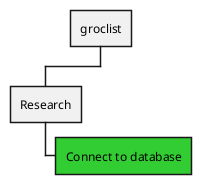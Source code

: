 {
  "sha1": "qvxksej1t7rbkp3uu0mxfh7nfeeiq0u",
  "insertion": {
    "when": "2024-06-04T17:28:42.961Z",
    "url": "https://forum.plantuml.net/12807/color-inheritance-in-wbs?show=13527#c13527",
    "user": "plantuml@gmail.com"
  }
}
@startwbs
* groclist
** Research
***[#limegreen] Connect to database
@endwbs
